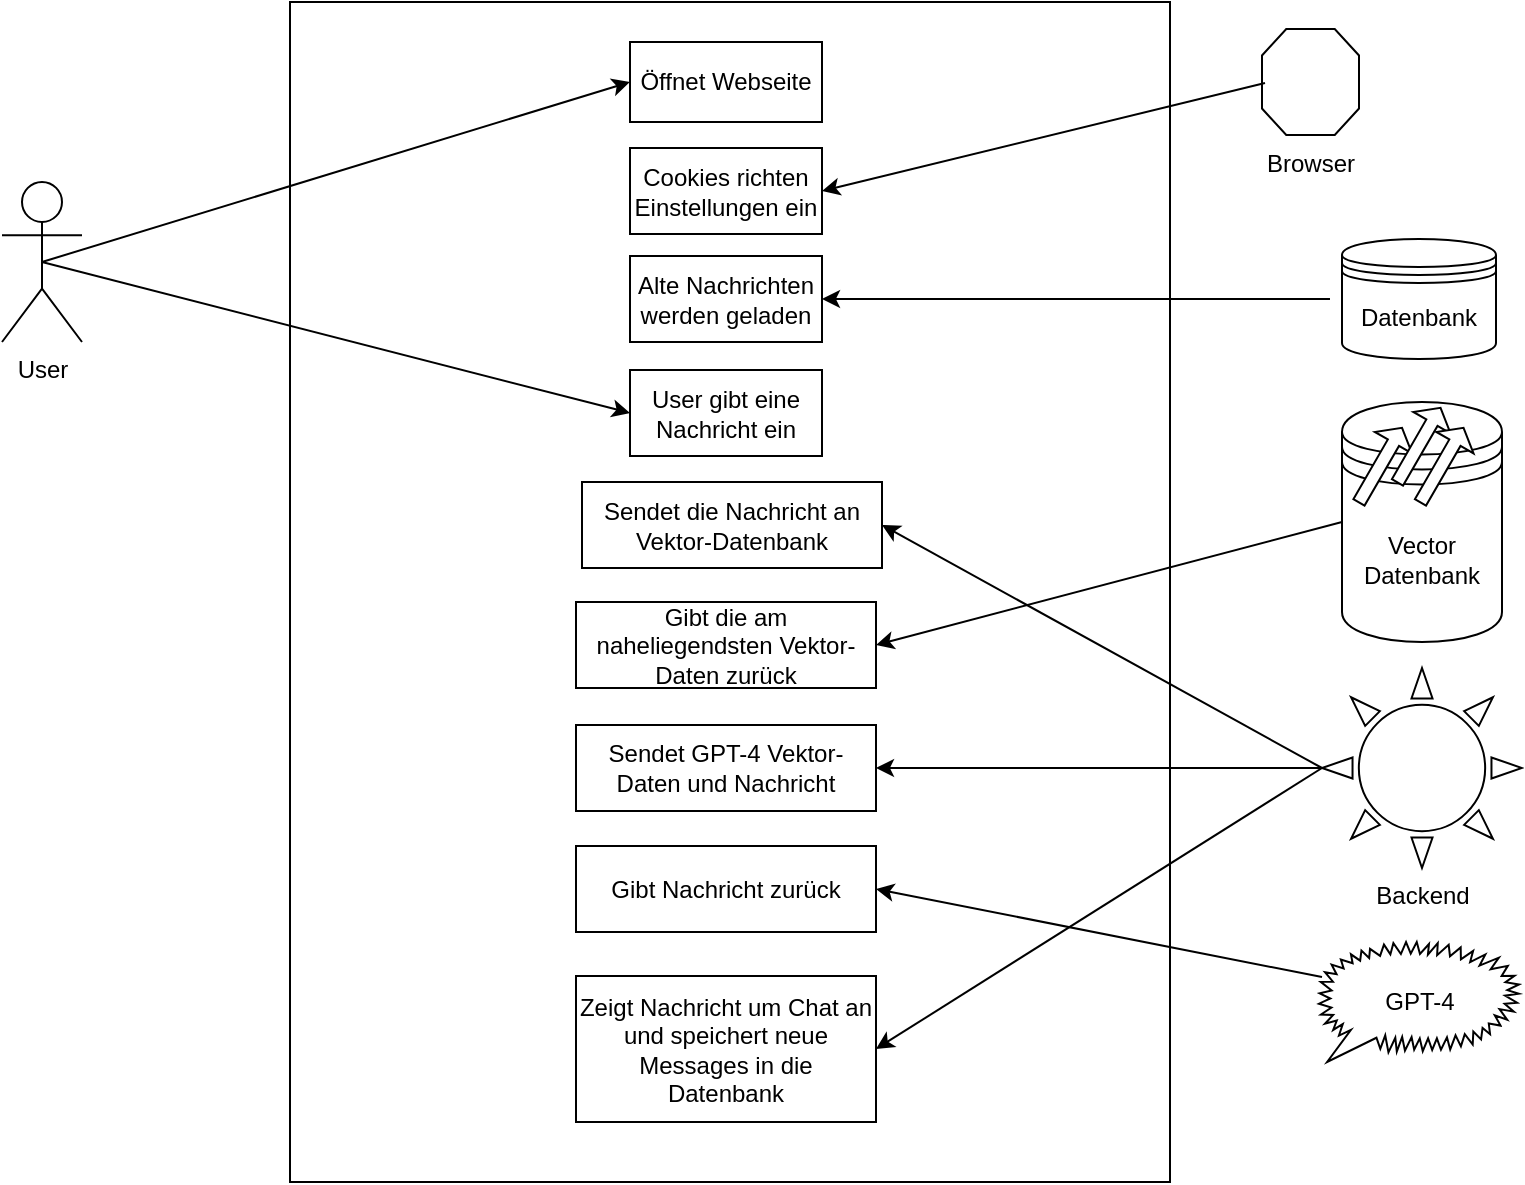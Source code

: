 <mxfile version="21.7.5" type="device">
  <diagram name="Seite-1" id="GL4MelPVZNFhSv0OQ5AH">
    <mxGraphModel dx="954" dy="787" grid="1" gridSize="10" guides="1" tooltips="1" connect="1" arrows="1" fold="1" page="1" pageScale="1" pageWidth="827" pageHeight="1169" math="0" shadow="0">
      <root>
        <mxCell id="0" />
        <mxCell id="1" parent="0" />
        <mxCell id="ksR4bOjcCQria6fC63uQ-1" value="" style="rounded=0;whiteSpace=wrap;html=1;" vertex="1" parent="1">
          <mxGeometry x="194" y="120" width="440" height="590" as="geometry" />
        </mxCell>
        <mxCell id="ksR4bOjcCQria6fC63uQ-2" value="User" style="shape=umlActor;verticalLabelPosition=bottom;verticalAlign=top;html=1;outlineConnect=0;" vertex="1" parent="1">
          <mxGeometry x="50" y="210" width="40" height="80" as="geometry" />
        </mxCell>
        <mxCell id="ksR4bOjcCQria6fC63uQ-6" value="" style="endArrow=classic;html=1;rounded=0;entryX=0;entryY=0.5;entryDx=0;entryDy=0;exitX=0.5;exitY=0.5;exitDx=0;exitDy=0;exitPerimeter=0;" edge="1" parent="1" source="ksR4bOjcCQria6fC63uQ-2" target="ksR4bOjcCQria6fC63uQ-9">
          <mxGeometry width="50" height="50" relative="1" as="geometry">
            <mxPoint x="100" y="190" as="sourcePoint" />
            <mxPoint x="191" y="240" as="targetPoint" />
          </mxGeometry>
        </mxCell>
        <mxCell id="ksR4bOjcCQria6fC63uQ-9" value="Öffnet Webseite" style="rounded=0;whiteSpace=wrap;html=1;" vertex="1" parent="1">
          <mxGeometry x="364" y="140" width="96" height="40" as="geometry" />
        </mxCell>
        <mxCell id="ksR4bOjcCQria6fC63uQ-14" value="Datenbank" style="shape=datastore;whiteSpace=wrap;html=1;" vertex="1" parent="1">
          <mxGeometry x="720" y="238.5" width="77" height="60" as="geometry" />
        </mxCell>
        <mxCell id="ksR4bOjcCQria6fC63uQ-17" value="Cookies richten Einstellungen ein" style="rounded=0;whiteSpace=wrap;html=1;" vertex="1" parent="1">
          <mxGeometry x="364" y="193" width="96" height="43" as="geometry" />
        </mxCell>
        <mxCell id="ksR4bOjcCQria6fC63uQ-18" value="Alte Nachrichten werden geladen" style="rounded=0;whiteSpace=wrap;html=1;" vertex="1" parent="1">
          <mxGeometry x="364" y="247" width="96" height="43" as="geometry" />
        </mxCell>
        <mxCell id="ksR4bOjcCQria6fC63uQ-19" value="User gibt eine Nachricht ein" style="rounded=0;whiteSpace=wrap;html=1;" vertex="1" parent="1">
          <mxGeometry x="364" y="304" width="96" height="43" as="geometry" />
        </mxCell>
        <mxCell id="ksR4bOjcCQria6fC63uQ-20" value="Browser" style="verticalLabelPosition=bottom;verticalAlign=top;html=1;shape=mxgraph.basic.polygon;polyCoords=[[0.25,0],[0.75,0],[1,0.25],[1,0.75],[0.75,1],[0.25,1],[0,0.75],[0,0.25]];polyline=0;" vertex="1" parent="1">
          <mxGeometry x="680" y="133.5" width="48.5" height="53" as="geometry" />
        </mxCell>
        <mxCell id="ksR4bOjcCQria6fC63uQ-21" value="" style="endArrow=classic;html=1;rounded=0;entryX=1;entryY=0.5;entryDx=0;entryDy=0;exitX=0.031;exitY=0.509;exitDx=0;exitDy=0;exitPerimeter=0;" edge="1" parent="1" source="ksR4bOjcCQria6fC63uQ-20" target="ksR4bOjcCQria6fC63uQ-17">
          <mxGeometry width="50" height="50" relative="1" as="geometry">
            <mxPoint x="121" y="210" as="sourcePoint" />
            <mxPoint x="374" y="170" as="targetPoint" />
          </mxGeometry>
        </mxCell>
        <mxCell id="ksR4bOjcCQria6fC63uQ-22" value="" style="endArrow=classic;html=1;rounded=0;entryX=1;entryY=0.5;entryDx=0;entryDy=0;exitX=-0.078;exitY=0.5;exitDx=0;exitDy=0;exitPerimeter=0;" edge="1" parent="1" source="ksR4bOjcCQria6fC63uQ-14" target="ksR4bOjcCQria6fC63uQ-18">
          <mxGeometry width="50" height="50" relative="1" as="geometry">
            <mxPoint x="660" y="220" as="sourcePoint" />
            <mxPoint x="470" y="225" as="targetPoint" />
          </mxGeometry>
        </mxCell>
        <mxCell id="ksR4bOjcCQria6fC63uQ-23" value="" style="endArrow=classic;html=1;rounded=0;entryX=0;entryY=0.5;entryDx=0;entryDy=0;exitX=0.5;exitY=0.5;exitDx=0;exitDy=0;exitPerimeter=0;" edge="1" parent="1" source="ksR4bOjcCQria6fC63uQ-2" target="ksR4bOjcCQria6fC63uQ-19">
          <mxGeometry width="50" height="50" relative="1" as="geometry">
            <mxPoint x="121" y="210" as="sourcePoint" />
            <mxPoint x="374" y="170" as="targetPoint" />
          </mxGeometry>
        </mxCell>
        <mxCell id="ksR4bOjcCQria6fC63uQ-25" value="Sendet die Nachricht an Vektor-Datenbank" style="rounded=0;whiteSpace=wrap;html=1;" vertex="1" parent="1">
          <mxGeometry x="340" y="360" width="150" height="43" as="geometry" />
        </mxCell>
        <mxCell id="ksR4bOjcCQria6fC63uQ-26" value="Backend" style="verticalLabelPosition=bottom;verticalAlign=top;html=1;shape=mxgraph.basic.sun" vertex="1" parent="1">
          <mxGeometry x="710" y="453" width="100" height="100" as="geometry" />
        </mxCell>
        <mxCell id="ksR4bOjcCQria6fC63uQ-28" value="" style="endArrow=classic;html=1;rounded=0;entryX=1;entryY=0.5;entryDx=0;entryDy=0;exitX=0;exitY=0.5;exitDx=0;exitDy=0;exitPerimeter=0;" edge="1" parent="1" source="ksR4bOjcCQria6fC63uQ-26" target="ksR4bOjcCQria6fC63uQ-25">
          <mxGeometry width="50" height="50" relative="1" as="geometry">
            <mxPoint x="724" y="279" as="sourcePoint" />
            <mxPoint x="470" y="279" as="targetPoint" />
          </mxGeometry>
        </mxCell>
        <mxCell id="ksR4bOjcCQria6fC63uQ-29" value="Vector Datenbank" style="shape=datastore;whiteSpace=wrap;html=1;" vertex="1" parent="1">
          <mxGeometry x="720" y="320" width="80" height="120" as="geometry" />
        </mxCell>
        <mxCell id="ksR4bOjcCQria6fC63uQ-31" value="" style="shape=singleArrow;direction=north;whiteSpace=wrap;html=1;rotation=30;" vertex="1" parent="1">
          <mxGeometry x="728.5" y="330" width="21.5" height="43.08" as="geometry" />
        </mxCell>
        <mxCell id="ksR4bOjcCQria6fC63uQ-32" value="" style="shape=singleArrow;direction=north;whiteSpace=wrap;html=1;rotation=30;" vertex="1" parent="1">
          <mxGeometry x="747.75" y="320" width="21.5" height="43.08" as="geometry" />
        </mxCell>
        <mxCell id="ksR4bOjcCQria6fC63uQ-33" value="" style="shape=singleArrow;direction=north;whiteSpace=wrap;html=1;rotation=30;" vertex="1" parent="1">
          <mxGeometry x="759.25" y="330" width="21.5" height="43.08" as="geometry" />
        </mxCell>
        <mxCell id="ksR4bOjcCQria6fC63uQ-35" value="Gibt die am naheliegendsten Vektor-Daten zurück" style="rounded=0;whiteSpace=wrap;html=1;" vertex="1" parent="1">
          <mxGeometry x="337" y="420" width="150" height="43" as="geometry" />
        </mxCell>
        <mxCell id="ksR4bOjcCQria6fC63uQ-37" value="" style="endArrow=classic;html=1;rounded=0;exitX=0;exitY=0.5;exitDx=0;exitDy=0;entryX=1;entryY=0.5;entryDx=0;entryDy=0;" edge="1" parent="1" source="ksR4bOjcCQria6fC63uQ-29" target="ksR4bOjcCQria6fC63uQ-35">
          <mxGeometry width="50" height="50" relative="1" as="geometry">
            <mxPoint x="730" y="540" as="sourcePoint" />
            <mxPoint x="500" y="392" as="targetPoint" />
          </mxGeometry>
        </mxCell>
        <mxCell id="ksR4bOjcCQria6fC63uQ-38" value="Sendet GPT-4 Vektor-Daten und Nachricht" style="rounded=0;whiteSpace=wrap;html=1;" vertex="1" parent="1">
          <mxGeometry x="337" y="481.5" width="150" height="43" as="geometry" />
        </mxCell>
        <mxCell id="ksR4bOjcCQria6fC63uQ-40" value="" style="endArrow=classic;html=1;rounded=0;entryX=1;entryY=0.5;entryDx=0;entryDy=0;exitX=0;exitY=0.5;exitDx=0;exitDy=0;exitPerimeter=0;" edge="1" parent="1" source="ksR4bOjcCQria6fC63uQ-26" target="ksR4bOjcCQria6fC63uQ-38">
          <mxGeometry width="50" height="50" relative="1" as="geometry">
            <mxPoint x="710" y="503" as="sourcePoint" />
            <mxPoint x="497" y="452" as="targetPoint" />
          </mxGeometry>
        </mxCell>
        <mxCell id="ksR4bOjcCQria6fC63uQ-41" value="GPT-4" style="whiteSpace=wrap;html=1;shape=mxgraph.basic.loud_callout" vertex="1" parent="1">
          <mxGeometry x="708.5" y="590" width="100" height="60" as="geometry" />
        </mxCell>
        <mxCell id="ksR4bOjcCQria6fC63uQ-42" value="Gibt Nachricht zurück" style="rounded=0;whiteSpace=wrap;html=1;" vertex="1" parent="1">
          <mxGeometry x="337" y="542" width="150" height="43" as="geometry" />
        </mxCell>
        <mxCell id="ksR4bOjcCQria6fC63uQ-43" value="" style="endArrow=classic;html=1;rounded=0;exitX=0.015;exitY=0.292;exitDx=0;exitDy=0;exitPerimeter=0;entryX=1;entryY=0.5;entryDx=0;entryDy=0;" edge="1" parent="1" source="ksR4bOjcCQria6fC63uQ-41" target="ksR4bOjcCQria6fC63uQ-42">
          <mxGeometry width="50" height="50" relative="1" as="geometry">
            <mxPoint x="720" y="513" as="sourcePoint" />
            <mxPoint x="497" y="513" as="targetPoint" />
          </mxGeometry>
        </mxCell>
        <mxCell id="ksR4bOjcCQria6fC63uQ-46" value="Zeigt Nachricht um Chat an und speichert neue Messages in die Datenbank" style="rounded=0;whiteSpace=wrap;html=1;" vertex="1" parent="1">
          <mxGeometry x="337" y="607" width="150" height="73" as="geometry" />
        </mxCell>
        <mxCell id="ksR4bOjcCQria6fC63uQ-47" value="" style="endArrow=classic;html=1;rounded=0;entryX=1;entryY=0.5;entryDx=0;entryDy=0;exitX=0;exitY=0.5;exitDx=0;exitDy=0;exitPerimeter=0;" edge="1" parent="1" source="ksR4bOjcCQria6fC63uQ-26" target="ksR4bOjcCQria6fC63uQ-46">
          <mxGeometry width="50" height="50" relative="1" as="geometry">
            <mxPoint x="690" y="550" as="sourcePoint" />
            <mxPoint x="497" y="513" as="targetPoint" />
          </mxGeometry>
        </mxCell>
      </root>
    </mxGraphModel>
  </diagram>
</mxfile>
